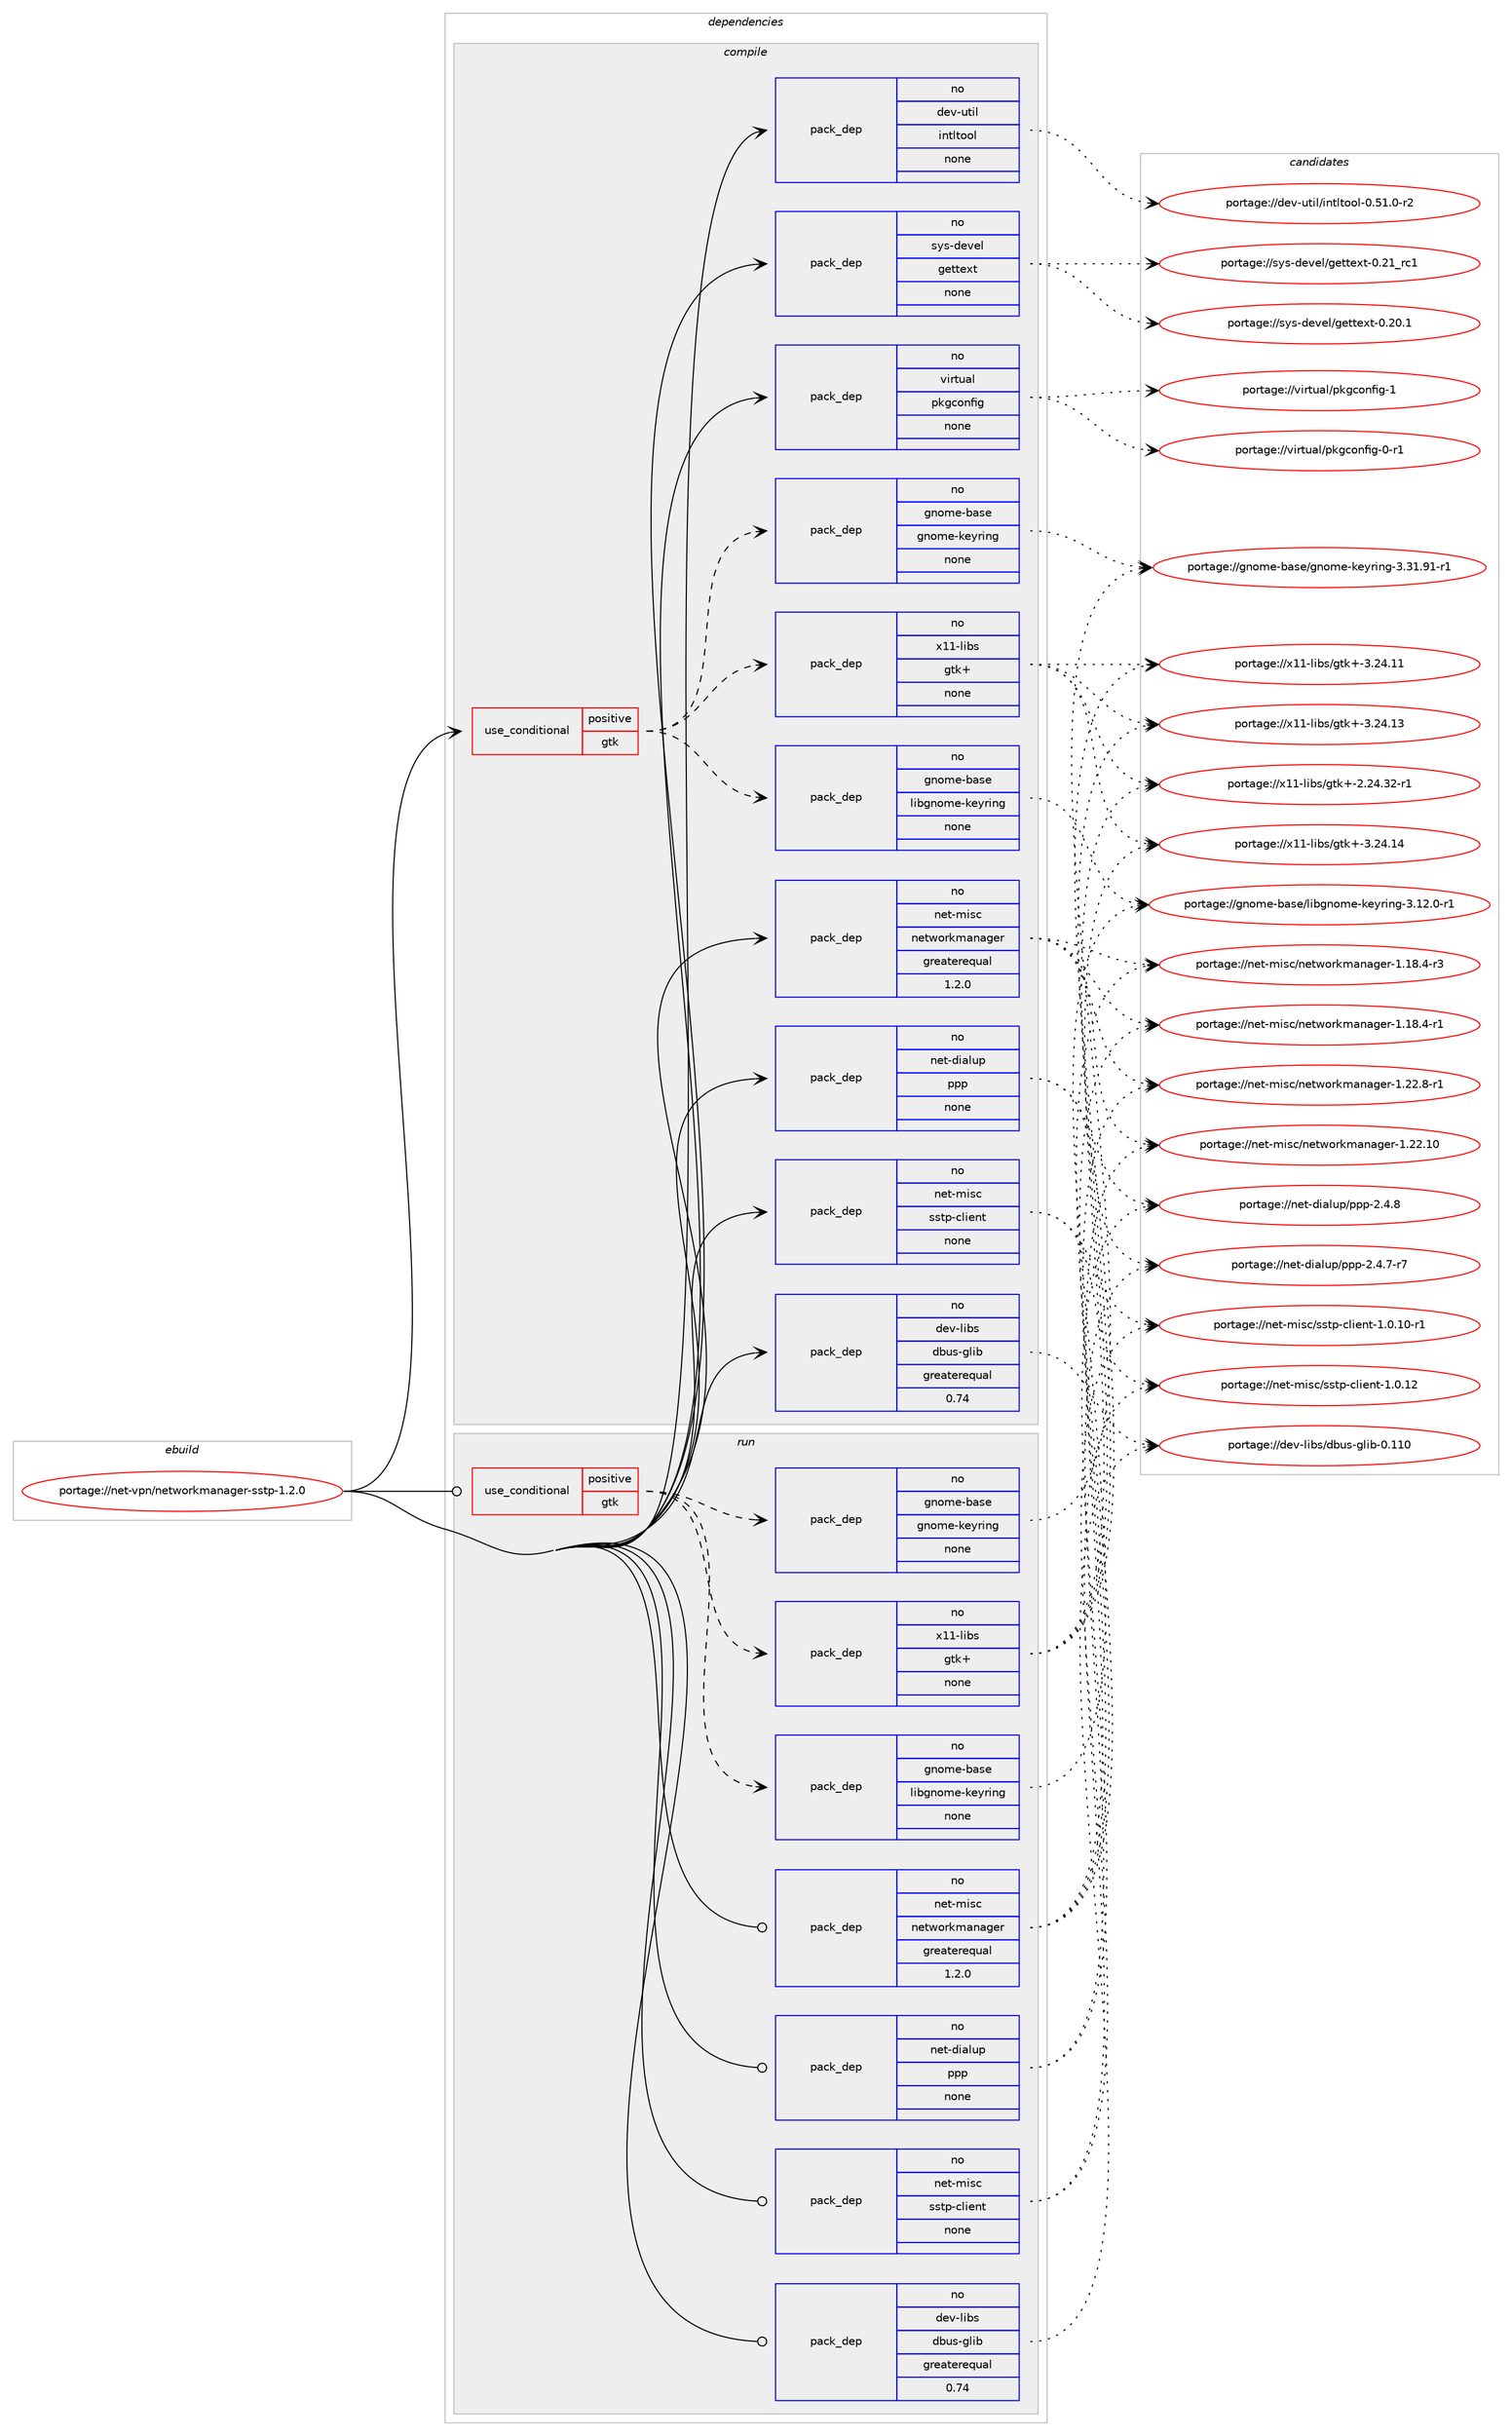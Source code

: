 digraph prolog {

# *************
# Graph options
# *************

newrank=true;
concentrate=true;
compound=true;
graph [rankdir=LR,fontname=Helvetica,fontsize=10,ranksep=1.5];#, ranksep=2.5, nodesep=0.2];
edge  [arrowhead=vee];
node  [fontname=Helvetica,fontsize=10];

# **********
# The ebuild
# **********

subgraph cluster_leftcol {
color=gray;
rank=same;
label=<<i>ebuild</i>>;
id [label="portage://net-vpn/networkmanager-sstp-1.2.0", color=red, width=4, href="../net-vpn/networkmanager-sstp-1.2.0.svg"];
}

# ****************
# The dependencies
# ****************

subgraph cluster_midcol {
color=gray;
label=<<i>dependencies</i>>;
subgraph cluster_compile {
fillcolor="#eeeeee";
style=filled;
label=<<i>compile</i>>;
subgraph cond3152 {
dependency19785 [label=<<TABLE BORDER="0" CELLBORDER="1" CELLSPACING="0" CELLPADDING="4"><TR><TD ROWSPAN="3" CELLPADDING="10">use_conditional</TD></TR><TR><TD>positive</TD></TR><TR><TD>gtk</TD></TR></TABLE>>, shape=none, color=red];
subgraph pack16293 {
dependency19786 [label=<<TABLE BORDER="0" CELLBORDER="1" CELLSPACING="0" CELLPADDING="4" WIDTH="220"><TR><TD ROWSPAN="6" CELLPADDING="30">pack_dep</TD></TR><TR><TD WIDTH="110">no</TD></TR><TR><TD>x11-libs</TD></TR><TR><TD>gtk+</TD></TR><TR><TD>none</TD></TR><TR><TD></TD></TR></TABLE>>, shape=none, color=blue];
}
dependency19785:e -> dependency19786:w [weight=20,style="dashed",arrowhead="vee"];
subgraph pack16294 {
dependency19787 [label=<<TABLE BORDER="0" CELLBORDER="1" CELLSPACING="0" CELLPADDING="4" WIDTH="220"><TR><TD ROWSPAN="6" CELLPADDING="30">pack_dep</TD></TR><TR><TD WIDTH="110">no</TD></TR><TR><TD>gnome-base</TD></TR><TR><TD>gnome-keyring</TD></TR><TR><TD>none</TD></TR><TR><TD></TD></TR></TABLE>>, shape=none, color=blue];
}
dependency19785:e -> dependency19787:w [weight=20,style="dashed",arrowhead="vee"];
subgraph pack16295 {
dependency19788 [label=<<TABLE BORDER="0" CELLBORDER="1" CELLSPACING="0" CELLPADDING="4" WIDTH="220"><TR><TD ROWSPAN="6" CELLPADDING="30">pack_dep</TD></TR><TR><TD WIDTH="110">no</TD></TR><TR><TD>gnome-base</TD></TR><TR><TD>libgnome-keyring</TD></TR><TR><TD>none</TD></TR><TR><TD></TD></TR></TABLE>>, shape=none, color=blue];
}
dependency19785:e -> dependency19788:w [weight=20,style="dashed",arrowhead="vee"];
}
id:e -> dependency19785:w [weight=20,style="solid",arrowhead="vee"];
subgraph pack16296 {
dependency19789 [label=<<TABLE BORDER="0" CELLBORDER="1" CELLSPACING="0" CELLPADDING="4" WIDTH="220"><TR><TD ROWSPAN="6" CELLPADDING="30">pack_dep</TD></TR><TR><TD WIDTH="110">no</TD></TR><TR><TD>dev-libs</TD></TR><TR><TD>dbus-glib</TD></TR><TR><TD>greaterequal</TD></TR><TR><TD>0.74</TD></TR></TABLE>>, shape=none, color=blue];
}
id:e -> dependency19789:w [weight=20,style="solid",arrowhead="vee"];
subgraph pack16297 {
dependency19790 [label=<<TABLE BORDER="0" CELLBORDER="1" CELLSPACING="0" CELLPADDING="4" WIDTH="220"><TR><TD ROWSPAN="6" CELLPADDING="30">pack_dep</TD></TR><TR><TD WIDTH="110">no</TD></TR><TR><TD>dev-util</TD></TR><TR><TD>intltool</TD></TR><TR><TD>none</TD></TR><TR><TD></TD></TR></TABLE>>, shape=none, color=blue];
}
id:e -> dependency19790:w [weight=20,style="solid",arrowhead="vee"];
subgraph pack16298 {
dependency19791 [label=<<TABLE BORDER="0" CELLBORDER="1" CELLSPACING="0" CELLPADDING="4" WIDTH="220"><TR><TD ROWSPAN="6" CELLPADDING="30">pack_dep</TD></TR><TR><TD WIDTH="110">no</TD></TR><TR><TD>net-dialup</TD></TR><TR><TD>ppp</TD></TR><TR><TD>none</TD></TR><TR><TD></TD></TR></TABLE>>, shape=none, color=blue];
}
id:e -> dependency19791:w [weight=20,style="solid",arrowhead="vee"];
subgraph pack16299 {
dependency19792 [label=<<TABLE BORDER="0" CELLBORDER="1" CELLSPACING="0" CELLPADDING="4" WIDTH="220"><TR><TD ROWSPAN="6" CELLPADDING="30">pack_dep</TD></TR><TR><TD WIDTH="110">no</TD></TR><TR><TD>net-misc</TD></TR><TR><TD>networkmanager</TD></TR><TR><TD>greaterequal</TD></TR><TR><TD>1.2.0</TD></TR></TABLE>>, shape=none, color=blue];
}
id:e -> dependency19792:w [weight=20,style="solid",arrowhead="vee"];
subgraph pack16300 {
dependency19793 [label=<<TABLE BORDER="0" CELLBORDER="1" CELLSPACING="0" CELLPADDING="4" WIDTH="220"><TR><TD ROWSPAN="6" CELLPADDING="30">pack_dep</TD></TR><TR><TD WIDTH="110">no</TD></TR><TR><TD>net-misc</TD></TR><TR><TD>sstp-client</TD></TR><TR><TD>none</TD></TR><TR><TD></TD></TR></TABLE>>, shape=none, color=blue];
}
id:e -> dependency19793:w [weight=20,style="solid",arrowhead="vee"];
subgraph pack16301 {
dependency19794 [label=<<TABLE BORDER="0" CELLBORDER="1" CELLSPACING="0" CELLPADDING="4" WIDTH="220"><TR><TD ROWSPAN="6" CELLPADDING="30">pack_dep</TD></TR><TR><TD WIDTH="110">no</TD></TR><TR><TD>sys-devel</TD></TR><TR><TD>gettext</TD></TR><TR><TD>none</TD></TR><TR><TD></TD></TR></TABLE>>, shape=none, color=blue];
}
id:e -> dependency19794:w [weight=20,style="solid",arrowhead="vee"];
subgraph pack16302 {
dependency19795 [label=<<TABLE BORDER="0" CELLBORDER="1" CELLSPACING="0" CELLPADDING="4" WIDTH="220"><TR><TD ROWSPAN="6" CELLPADDING="30">pack_dep</TD></TR><TR><TD WIDTH="110">no</TD></TR><TR><TD>virtual</TD></TR><TR><TD>pkgconfig</TD></TR><TR><TD>none</TD></TR><TR><TD></TD></TR></TABLE>>, shape=none, color=blue];
}
id:e -> dependency19795:w [weight=20,style="solid",arrowhead="vee"];
}
subgraph cluster_compileandrun {
fillcolor="#eeeeee";
style=filled;
label=<<i>compile and run</i>>;
}
subgraph cluster_run {
fillcolor="#eeeeee";
style=filled;
label=<<i>run</i>>;
subgraph cond3153 {
dependency19796 [label=<<TABLE BORDER="0" CELLBORDER="1" CELLSPACING="0" CELLPADDING="4"><TR><TD ROWSPAN="3" CELLPADDING="10">use_conditional</TD></TR><TR><TD>positive</TD></TR><TR><TD>gtk</TD></TR></TABLE>>, shape=none, color=red];
subgraph pack16303 {
dependency19797 [label=<<TABLE BORDER="0" CELLBORDER="1" CELLSPACING="0" CELLPADDING="4" WIDTH="220"><TR><TD ROWSPAN="6" CELLPADDING="30">pack_dep</TD></TR><TR><TD WIDTH="110">no</TD></TR><TR><TD>x11-libs</TD></TR><TR><TD>gtk+</TD></TR><TR><TD>none</TD></TR><TR><TD></TD></TR></TABLE>>, shape=none, color=blue];
}
dependency19796:e -> dependency19797:w [weight=20,style="dashed",arrowhead="vee"];
subgraph pack16304 {
dependency19798 [label=<<TABLE BORDER="0" CELLBORDER="1" CELLSPACING="0" CELLPADDING="4" WIDTH="220"><TR><TD ROWSPAN="6" CELLPADDING="30">pack_dep</TD></TR><TR><TD WIDTH="110">no</TD></TR><TR><TD>gnome-base</TD></TR><TR><TD>gnome-keyring</TD></TR><TR><TD>none</TD></TR><TR><TD></TD></TR></TABLE>>, shape=none, color=blue];
}
dependency19796:e -> dependency19798:w [weight=20,style="dashed",arrowhead="vee"];
subgraph pack16305 {
dependency19799 [label=<<TABLE BORDER="0" CELLBORDER="1" CELLSPACING="0" CELLPADDING="4" WIDTH="220"><TR><TD ROWSPAN="6" CELLPADDING="30">pack_dep</TD></TR><TR><TD WIDTH="110">no</TD></TR><TR><TD>gnome-base</TD></TR><TR><TD>libgnome-keyring</TD></TR><TR><TD>none</TD></TR><TR><TD></TD></TR></TABLE>>, shape=none, color=blue];
}
dependency19796:e -> dependency19799:w [weight=20,style="dashed",arrowhead="vee"];
}
id:e -> dependency19796:w [weight=20,style="solid",arrowhead="odot"];
subgraph pack16306 {
dependency19800 [label=<<TABLE BORDER="0" CELLBORDER="1" CELLSPACING="0" CELLPADDING="4" WIDTH="220"><TR><TD ROWSPAN="6" CELLPADDING="30">pack_dep</TD></TR><TR><TD WIDTH="110">no</TD></TR><TR><TD>dev-libs</TD></TR><TR><TD>dbus-glib</TD></TR><TR><TD>greaterequal</TD></TR><TR><TD>0.74</TD></TR></TABLE>>, shape=none, color=blue];
}
id:e -> dependency19800:w [weight=20,style="solid",arrowhead="odot"];
subgraph pack16307 {
dependency19801 [label=<<TABLE BORDER="0" CELLBORDER="1" CELLSPACING="0" CELLPADDING="4" WIDTH="220"><TR><TD ROWSPAN="6" CELLPADDING="30">pack_dep</TD></TR><TR><TD WIDTH="110">no</TD></TR><TR><TD>net-dialup</TD></TR><TR><TD>ppp</TD></TR><TR><TD>none</TD></TR><TR><TD></TD></TR></TABLE>>, shape=none, color=blue];
}
id:e -> dependency19801:w [weight=20,style="solid",arrowhead="odot"];
subgraph pack16308 {
dependency19802 [label=<<TABLE BORDER="0" CELLBORDER="1" CELLSPACING="0" CELLPADDING="4" WIDTH="220"><TR><TD ROWSPAN="6" CELLPADDING="30">pack_dep</TD></TR><TR><TD WIDTH="110">no</TD></TR><TR><TD>net-misc</TD></TR><TR><TD>networkmanager</TD></TR><TR><TD>greaterequal</TD></TR><TR><TD>1.2.0</TD></TR></TABLE>>, shape=none, color=blue];
}
id:e -> dependency19802:w [weight=20,style="solid",arrowhead="odot"];
subgraph pack16309 {
dependency19803 [label=<<TABLE BORDER="0" CELLBORDER="1" CELLSPACING="0" CELLPADDING="4" WIDTH="220"><TR><TD ROWSPAN="6" CELLPADDING="30">pack_dep</TD></TR><TR><TD WIDTH="110">no</TD></TR><TR><TD>net-misc</TD></TR><TR><TD>sstp-client</TD></TR><TR><TD>none</TD></TR><TR><TD></TD></TR></TABLE>>, shape=none, color=blue];
}
id:e -> dependency19803:w [weight=20,style="solid",arrowhead="odot"];
}
}

# **************
# The candidates
# **************

subgraph cluster_choices {
rank=same;
color=gray;
label=<<i>candidates</i>>;

subgraph choice16293 {
color=black;
nodesep=1;
choice1204949451081059811547103116107434551465052464952 [label="portage://x11-libs/gtk+-3.24.14", color=red, width=4,href="../x11-libs/gtk+-3.24.14.svg"];
choice1204949451081059811547103116107434551465052464951 [label="portage://x11-libs/gtk+-3.24.13", color=red, width=4,href="../x11-libs/gtk+-3.24.13.svg"];
choice1204949451081059811547103116107434551465052464949 [label="portage://x11-libs/gtk+-3.24.11", color=red, width=4,href="../x11-libs/gtk+-3.24.11.svg"];
choice12049494510810598115471031161074345504650524651504511449 [label="portage://x11-libs/gtk+-2.24.32-r1", color=red, width=4,href="../x11-libs/gtk+-2.24.32-r1.svg"];
dependency19786:e -> choice1204949451081059811547103116107434551465052464952:w [style=dotted,weight="100"];
dependency19786:e -> choice1204949451081059811547103116107434551465052464951:w [style=dotted,weight="100"];
dependency19786:e -> choice1204949451081059811547103116107434551465052464949:w [style=dotted,weight="100"];
dependency19786:e -> choice12049494510810598115471031161074345504650524651504511449:w [style=dotted,weight="100"];
}
subgraph choice16294 {
color=black;
nodesep=1;
choice103110111109101459897115101471031101111091014510710112111410511010345514651494657494511449 [label="portage://gnome-base/gnome-keyring-3.31.91-r1", color=red, width=4,href="../gnome-base/gnome-keyring-3.31.91-r1.svg"];
dependency19787:e -> choice103110111109101459897115101471031101111091014510710112111410511010345514651494657494511449:w [style=dotted,weight="100"];
}
subgraph choice16295 {
color=black;
nodesep=1;
choice103110111109101459897115101471081059810311011110910145107101121114105110103455146495046484511449 [label="portage://gnome-base/libgnome-keyring-3.12.0-r1", color=red, width=4,href="../gnome-base/libgnome-keyring-3.12.0-r1.svg"];
dependency19788:e -> choice103110111109101459897115101471081059810311011110910145107101121114105110103455146495046484511449:w [style=dotted,weight="100"];
}
subgraph choice16296 {
color=black;
nodesep=1;
choice100101118451081059811547100981171154510310810598454846494948 [label="portage://dev-libs/dbus-glib-0.110", color=red, width=4,href="../dev-libs/dbus-glib-0.110.svg"];
dependency19789:e -> choice100101118451081059811547100981171154510310810598454846494948:w [style=dotted,weight="100"];
}
subgraph choice16297 {
color=black;
nodesep=1;
choice1001011184511711610510847105110116108116111111108454846534946484511450 [label="portage://dev-util/intltool-0.51.0-r2", color=red, width=4,href="../dev-util/intltool-0.51.0-r2.svg"];
dependency19790:e -> choice1001011184511711610510847105110116108116111111108454846534946484511450:w [style=dotted,weight="100"];
}
subgraph choice16298 {
color=black;
nodesep=1;
choice110101116451001059710811711247112112112455046524656 [label="portage://net-dialup/ppp-2.4.8", color=red, width=4,href="../net-dialup/ppp-2.4.8.svg"];
choice1101011164510010597108117112471121121124550465246554511455 [label="portage://net-dialup/ppp-2.4.7-r7", color=red, width=4,href="../net-dialup/ppp-2.4.7-r7.svg"];
dependency19791:e -> choice110101116451001059710811711247112112112455046524656:w [style=dotted,weight="100"];
dependency19791:e -> choice1101011164510010597108117112471121121124550465246554511455:w [style=dotted,weight="100"];
}
subgraph choice16299 {
color=black;
nodesep=1;
choice1101011164510910511599471101011161191111141071099711097103101114454946505046564511449 [label="portage://net-misc/networkmanager-1.22.8-r1", color=red, width=4,href="../net-misc/networkmanager-1.22.8-r1.svg"];
choice11010111645109105115994711010111611911111410710997110971031011144549465050464948 [label="portage://net-misc/networkmanager-1.22.10", color=red, width=4,href="../net-misc/networkmanager-1.22.10.svg"];
choice1101011164510910511599471101011161191111141071099711097103101114454946495646524511451 [label="portage://net-misc/networkmanager-1.18.4-r3", color=red, width=4,href="../net-misc/networkmanager-1.18.4-r3.svg"];
choice1101011164510910511599471101011161191111141071099711097103101114454946495646524511449 [label="portage://net-misc/networkmanager-1.18.4-r1", color=red, width=4,href="../net-misc/networkmanager-1.18.4-r1.svg"];
dependency19792:e -> choice1101011164510910511599471101011161191111141071099711097103101114454946505046564511449:w [style=dotted,weight="100"];
dependency19792:e -> choice11010111645109105115994711010111611911111410710997110971031011144549465050464948:w [style=dotted,weight="100"];
dependency19792:e -> choice1101011164510910511599471101011161191111141071099711097103101114454946495646524511451:w [style=dotted,weight="100"];
dependency19792:e -> choice1101011164510910511599471101011161191111141071099711097103101114454946495646524511449:w [style=dotted,weight="100"];
}
subgraph choice16300 {
color=black;
nodesep=1;
choice110101116451091051159947115115116112459910810510111011645494648464950 [label="portage://net-misc/sstp-client-1.0.12", color=red, width=4,href="../net-misc/sstp-client-1.0.12.svg"];
choice1101011164510910511599471151151161124599108105101110116454946484649484511449 [label="portage://net-misc/sstp-client-1.0.10-r1", color=red, width=4,href="../net-misc/sstp-client-1.0.10-r1.svg"];
dependency19793:e -> choice110101116451091051159947115115116112459910810510111011645494648464950:w [style=dotted,weight="100"];
dependency19793:e -> choice1101011164510910511599471151151161124599108105101110116454946484649484511449:w [style=dotted,weight="100"];
}
subgraph choice16301 {
color=black;
nodesep=1;
choice11512111545100101118101108471031011161161011201164548465049951149949 [label="portage://sys-devel/gettext-0.21_rc1", color=red, width=4,href="../sys-devel/gettext-0.21_rc1.svg"];
choice115121115451001011181011084710310111611610112011645484650484649 [label="portage://sys-devel/gettext-0.20.1", color=red, width=4,href="../sys-devel/gettext-0.20.1.svg"];
dependency19794:e -> choice11512111545100101118101108471031011161161011201164548465049951149949:w [style=dotted,weight="100"];
dependency19794:e -> choice115121115451001011181011084710310111611610112011645484650484649:w [style=dotted,weight="100"];
}
subgraph choice16302 {
color=black;
nodesep=1;
choice1181051141161179710847112107103991111101021051034549 [label="portage://virtual/pkgconfig-1", color=red, width=4,href="../virtual/pkgconfig-1.svg"];
choice11810511411611797108471121071039911111010210510345484511449 [label="portage://virtual/pkgconfig-0-r1", color=red, width=4,href="../virtual/pkgconfig-0-r1.svg"];
dependency19795:e -> choice1181051141161179710847112107103991111101021051034549:w [style=dotted,weight="100"];
dependency19795:e -> choice11810511411611797108471121071039911111010210510345484511449:w [style=dotted,weight="100"];
}
subgraph choice16303 {
color=black;
nodesep=1;
choice1204949451081059811547103116107434551465052464952 [label="portage://x11-libs/gtk+-3.24.14", color=red, width=4,href="../x11-libs/gtk+-3.24.14.svg"];
choice1204949451081059811547103116107434551465052464951 [label="portage://x11-libs/gtk+-3.24.13", color=red, width=4,href="../x11-libs/gtk+-3.24.13.svg"];
choice1204949451081059811547103116107434551465052464949 [label="portage://x11-libs/gtk+-3.24.11", color=red, width=4,href="../x11-libs/gtk+-3.24.11.svg"];
choice12049494510810598115471031161074345504650524651504511449 [label="portage://x11-libs/gtk+-2.24.32-r1", color=red, width=4,href="../x11-libs/gtk+-2.24.32-r1.svg"];
dependency19797:e -> choice1204949451081059811547103116107434551465052464952:w [style=dotted,weight="100"];
dependency19797:e -> choice1204949451081059811547103116107434551465052464951:w [style=dotted,weight="100"];
dependency19797:e -> choice1204949451081059811547103116107434551465052464949:w [style=dotted,weight="100"];
dependency19797:e -> choice12049494510810598115471031161074345504650524651504511449:w [style=dotted,weight="100"];
}
subgraph choice16304 {
color=black;
nodesep=1;
choice103110111109101459897115101471031101111091014510710112111410511010345514651494657494511449 [label="portage://gnome-base/gnome-keyring-3.31.91-r1", color=red, width=4,href="../gnome-base/gnome-keyring-3.31.91-r1.svg"];
dependency19798:e -> choice103110111109101459897115101471031101111091014510710112111410511010345514651494657494511449:w [style=dotted,weight="100"];
}
subgraph choice16305 {
color=black;
nodesep=1;
choice103110111109101459897115101471081059810311011110910145107101121114105110103455146495046484511449 [label="portage://gnome-base/libgnome-keyring-3.12.0-r1", color=red, width=4,href="../gnome-base/libgnome-keyring-3.12.0-r1.svg"];
dependency19799:e -> choice103110111109101459897115101471081059810311011110910145107101121114105110103455146495046484511449:w [style=dotted,weight="100"];
}
subgraph choice16306 {
color=black;
nodesep=1;
choice100101118451081059811547100981171154510310810598454846494948 [label="portage://dev-libs/dbus-glib-0.110", color=red, width=4,href="../dev-libs/dbus-glib-0.110.svg"];
dependency19800:e -> choice100101118451081059811547100981171154510310810598454846494948:w [style=dotted,weight="100"];
}
subgraph choice16307 {
color=black;
nodesep=1;
choice110101116451001059710811711247112112112455046524656 [label="portage://net-dialup/ppp-2.4.8", color=red, width=4,href="../net-dialup/ppp-2.4.8.svg"];
choice1101011164510010597108117112471121121124550465246554511455 [label="portage://net-dialup/ppp-2.4.7-r7", color=red, width=4,href="../net-dialup/ppp-2.4.7-r7.svg"];
dependency19801:e -> choice110101116451001059710811711247112112112455046524656:w [style=dotted,weight="100"];
dependency19801:e -> choice1101011164510010597108117112471121121124550465246554511455:w [style=dotted,weight="100"];
}
subgraph choice16308 {
color=black;
nodesep=1;
choice1101011164510910511599471101011161191111141071099711097103101114454946505046564511449 [label="portage://net-misc/networkmanager-1.22.8-r1", color=red, width=4,href="../net-misc/networkmanager-1.22.8-r1.svg"];
choice11010111645109105115994711010111611911111410710997110971031011144549465050464948 [label="portage://net-misc/networkmanager-1.22.10", color=red, width=4,href="../net-misc/networkmanager-1.22.10.svg"];
choice1101011164510910511599471101011161191111141071099711097103101114454946495646524511451 [label="portage://net-misc/networkmanager-1.18.4-r3", color=red, width=4,href="../net-misc/networkmanager-1.18.4-r3.svg"];
choice1101011164510910511599471101011161191111141071099711097103101114454946495646524511449 [label="portage://net-misc/networkmanager-1.18.4-r1", color=red, width=4,href="../net-misc/networkmanager-1.18.4-r1.svg"];
dependency19802:e -> choice1101011164510910511599471101011161191111141071099711097103101114454946505046564511449:w [style=dotted,weight="100"];
dependency19802:e -> choice11010111645109105115994711010111611911111410710997110971031011144549465050464948:w [style=dotted,weight="100"];
dependency19802:e -> choice1101011164510910511599471101011161191111141071099711097103101114454946495646524511451:w [style=dotted,weight="100"];
dependency19802:e -> choice1101011164510910511599471101011161191111141071099711097103101114454946495646524511449:w [style=dotted,weight="100"];
}
subgraph choice16309 {
color=black;
nodesep=1;
choice110101116451091051159947115115116112459910810510111011645494648464950 [label="portage://net-misc/sstp-client-1.0.12", color=red, width=4,href="../net-misc/sstp-client-1.0.12.svg"];
choice1101011164510910511599471151151161124599108105101110116454946484649484511449 [label="portage://net-misc/sstp-client-1.0.10-r1", color=red, width=4,href="../net-misc/sstp-client-1.0.10-r1.svg"];
dependency19803:e -> choice110101116451091051159947115115116112459910810510111011645494648464950:w [style=dotted,weight="100"];
dependency19803:e -> choice1101011164510910511599471151151161124599108105101110116454946484649484511449:w [style=dotted,weight="100"];
}
}

}
